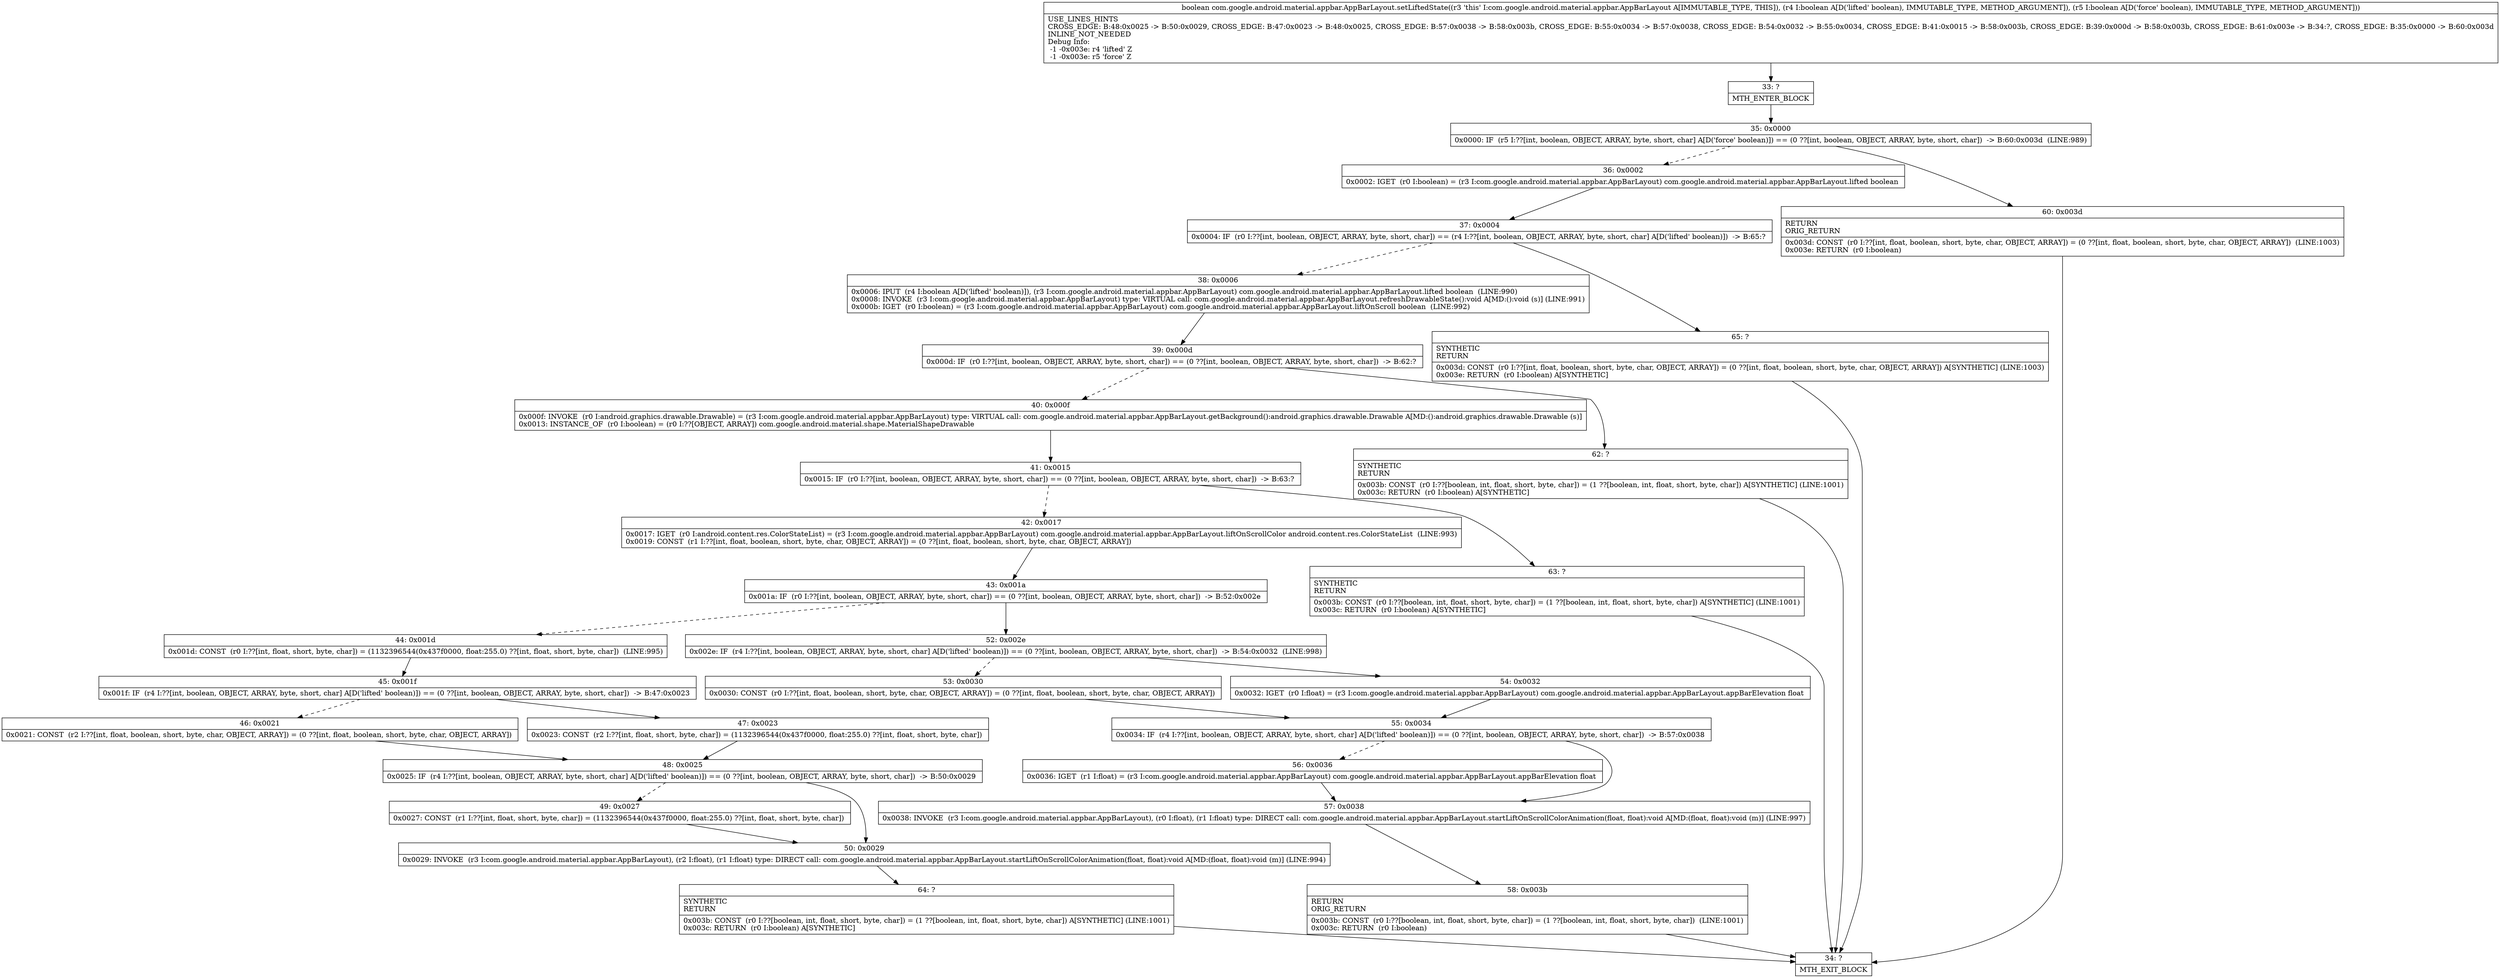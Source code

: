 digraph "CFG forcom.google.android.material.appbar.AppBarLayout.setLiftedState(ZZ)Z" {
Node_33 [shape=record,label="{33\:\ ?|MTH_ENTER_BLOCK\l}"];
Node_35 [shape=record,label="{35\:\ 0x0000|0x0000: IF  (r5 I:??[int, boolean, OBJECT, ARRAY, byte, short, char] A[D('force' boolean)]) == (0 ??[int, boolean, OBJECT, ARRAY, byte, short, char])  \-\> B:60:0x003d  (LINE:989)\l}"];
Node_36 [shape=record,label="{36\:\ 0x0002|0x0002: IGET  (r0 I:boolean) = (r3 I:com.google.android.material.appbar.AppBarLayout) com.google.android.material.appbar.AppBarLayout.lifted boolean \l}"];
Node_37 [shape=record,label="{37\:\ 0x0004|0x0004: IF  (r0 I:??[int, boolean, OBJECT, ARRAY, byte, short, char]) == (r4 I:??[int, boolean, OBJECT, ARRAY, byte, short, char] A[D('lifted' boolean)])  \-\> B:65:? \l}"];
Node_38 [shape=record,label="{38\:\ 0x0006|0x0006: IPUT  (r4 I:boolean A[D('lifted' boolean)]), (r3 I:com.google.android.material.appbar.AppBarLayout) com.google.android.material.appbar.AppBarLayout.lifted boolean  (LINE:990)\l0x0008: INVOKE  (r3 I:com.google.android.material.appbar.AppBarLayout) type: VIRTUAL call: com.google.android.material.appbar.AppBarLayout.refreshDrawableState():void A[MD:():void (s)] (LINE:991)\l0x000b: IGET  (r0 I:boolean) = (r3 I:com.google.android.material.appbar.AppBarLayout) com.google.android.material.appbar.AppBarLayout.liftOnScroll boolean  (LINE:992)\l}"];
Node_39 [shape=record,label="{39\:\ 0x000d|0x000d: IF  (r0 I:??[int, boolean, OBJECT, ARRAY, byte, short, char]) == (0 ??[int, boolean, OBJECT, ARRAY, byte, short, char])  \-\> B:62:? \l}"];
Node_40 [shape=record,label="{40\:\ 0x000f|0x000f: INVOKE  (r0 I:android.graphics.drawable.Drawable) = (r3 I:com.google.android.material.appbar.AppBarLayout) type: VIRTUAL call: com.google.android.material.appbar.AppBarLayout.getBackground():android.graphics.drawable.Drawable A[MD:():android.graphics.drawable.Drawable (s)]\l0x0013: INSTANCE_OF  (r0 I:boolean) = (r0 I:??[OBJECT, ARRAY]) com.google.android.material.shape.MaterialShapeDrawable \l}"];
Node_41 [shape=record,label="{41\:\ 0x0015|0x0015: IF  (r0 I:??[int, boolean, OBJECT, ARRAY, byte, short, char]) == (0 ??[int, boolean, OBJECT, ARRAY, byte, short, char])  \-\> B:63:? \l}"];
Node_42 [shape=record,label="{42\:\ 0x0017|0x0017: IGET  (r0 I:android.content.res.ColorStateList) = (r3 I:com.google.android.material.appbar.AppBarLayout) com.google.android.material.appbar.AppBarLayout.liftOnScrollColor android.content.res.ColorStateList  (LINE:993)\l0x0019: CONST  (r1 I:??[int, float, boolean, short, byte, char, OBJECT, ARRAY]) = (0 ??[int, float, boolean, short, byte, char, OBJECT, ARRAY]) \l}"];
Node_43 [shape=record,label="{43\:\ 0x001a|0x001a: IF  (r0 I:??[int, boolean, OBJECT, ARRAY, byte, short, char]) == (0 ??[int, boolean, OBJECT, ARRAY, byte, short, char])  \-\> B:52:0x002e \l}"];
Node_44 [shape=record,label="{44\:\ 0x001d|0x001d: CONST  (r0 I:??[int, float, short, byte, char]) = (1132396544(0x437f0000, float:255.0) ??[int, float, short, byte, char])  (LINE:995)\l}"];
Node_45 [shape=record,label="{45\:\ 0x001f|0x001f: IF  (r4 I:??[int, boolean, OBJECT, ARRAY, byte, short, char] A[D('lifted' boolean)]) == (0 ??[int, boolean, OBJECT, ARRAY, byte, short, char])  \-\> B:47:0x0023 \l}"];
Node_46 [shape=record,label="{46\:\ 0x0021|0x0021: CONST  (r2 I:??[int, float, boolean, short, byte, char, OBJECT, ARRAY]) = (0 ??[int, float, boolean, short, byte, char, OBJECT, ARRAY]) \l}"];
Node_48 [shape=record,label="{48\:\ 0x0025|0x0025: IF  (r4 I:??[int, boolean, OBJECT, ARRAY, byte, short, char] A[D('lifted' boolean)]) == (0 ??[int, boolean, OBJECT, ARRAY, byte, short, char])  \-\> B:50:0x0029 \l}"];
Node_49 [shape=record,label="{49\:\ 0x0027|0x0027: CONST  (r1 I:??[int, float, short, byte, char]) = (1132396544(0x437f0000, float:255.0) ??[int, float, short, byte, char]) \l}"];
Node_50 [shape=record,label="{50\:\ 0x0029|0x0029: INVOKE  (r3 I:com.google.android.material.appbar.AppBarLayout), (r2 I:float), (r1 I:float) type: DIRECT call: com.google.android.material.appbar.AppBarLayout.startLiftOnScrollColorAnimation(float, float):void A[MD:(float, float):void (m)] (LINE:994)\l}"];
Node_64 [shape=record,label="{64\:\ ?|SYNTHETIC\lRETURN\l|0x003b: CONST  (r0 I:??[boolean, int, float, short, byte, char]) = (1 ??[boolean, int, float, short, byte, char]) A[SYNTHETIC] (LINE:1001)\l0x003c: RETURN  (r0 I:boolean) A[SYNTHETIC]\l}"];
Node_34 [shape=record,label="{34\:\ ?|MTH_EXIT_BLOCK\l}"];
Node_47 [shape=record,label="{47\:\ 0x0023|0x0023: CONST  (r2 I:??[int, float, short, byte, char]) = (1132396544(0x437f0000, float:255.0) ??[int, float, short, byte, char]) \l}"];
Node_52 [shape=record,label="{52\:\ 0x002e|0x002e: IF  (r4 I:??[int, boolean, OBJECT, ARRAY, byte, short, char] A[D('lifted' boolean)]) == (0 ??[int, boolean, OBJECT, ARRAY, byte, short, char])  \-\> B:54:0x0032  (LINE:998)\l}"];
Node_53 [shape=record,label="{53\:\ 0x0030|0x0030: CONST  (r0 I:??[int, float, boolean, short, byte, char, OBJECT, ARRAY]) = (0 ??[int, float, boolean, short, byte, char, OBJECT, ARRAY]) \l}"];
Node_55 [shape=record,label="{55\:\ 0x0034|0x0034: IF  (r4 I:??[int, boolean, OBJECT, ARRAY, byte, short, char] A[D('lifted' boolean)]) == (0 ??[int, boolean, OBJECT, ARRAY, byte, short, char])  \-\> B:57:0x0038 \l}"];
Node_56 [shape=record,label="{56\:\ 0x0036|0x0036: IGET  (r1 I:float) = (r3 I:com.google.android.material.appbar.AppBarLayout) com.google.android.material.appbar.AppBarLayout.appBarElevation float \l}"];
Node_57 [shape=record,label="{57\:\ 0x0038|0x0038: INVOKE  (r3 I:com.google.android.material.appbar.AppBarLayout), (r0 I:float), (r1 I:float) type: DIRECT call: com.google.android.material.appbar.AppBarLayout.startLiftOnScrollColorAnimation(float, float):void A[MD:(float, float):void (m)] (LINE:997)\l}"];
Node_58 [shape=record,label="{58\:\ 0x003b|RETURN\lORIG_RETURN\l|0x003b: CONST  (r0 I:??[boolean, int, float, short, byte, char]) = (1 ??[boolean, int, float, short, byte, char])  (LINE:1001)\l0x003c: RETURN  (r0 I:boolean) \l}"];
Node_54 [shape=record,label="{54\:\ 0x0032|0x0032: IGET  (r0 I:float) = (r3 I:com.google.android.material.appbar.AppBarLayout) com.google.android.material.appbar.AppBarLayout.appBarElevation float \l}"];
Node_63 [shape=record,label="{63\:\ ?|SYNTHETIC\lRETURN\l|0x003b: CONST  (r0 I:??[boolean, int, float, short, byte, char]) = (1 ??[boolean, int, float, short, byte, char]) A[SYNTHETIC] (LINE:1001)\l0x003c: RETURN  (r0 I:boolean) A[SYNTHETIC]\l}"];
Node_62 [shape=record,label="{62\:\ ?|SYNTHETIC\lRETURN\l|0x003b: CONST  (r0 I:??[boolean, int, float, short, byte, char]) = (1 ??[boolean, int, float, short, byte, char]) A[SYNTHETIC] (LINE:1001)\l0x003c: RETURN  (r0 I:boolean) A[SYNTHETIC]\l}"];
Node_65 [shape=record,label="{65\:\ ?|SYNTHETIC\lRETURN\l|0x003d: CONST  (r0 I:??[int, float, boolean, short, byte, char, OBJECT, ARRAY]) = (0 ??[int, float, boolean, short, byte, char, OBJECT, ARRAY]) A[SYNTHETIC] (LINE:1003)\l0x003e: RETURN  (r0 I:boolean) A[SYNTHETIC]\l}"];
Node_60 [shape=record,label="{60\:\ 0x003d|RETURN\lORIG_RETURN\l|0x003d: CONST  (r0 I:??[int, float, boolean, short, byte, char, OBJECT, ARRAY]) = (0 ??[int, float, boolean, short, byte, char, OBJECT, ARRAY])  (LINE:1003)\l0x003e: RETURN  (r0 I:boolean) \l}"];
MethodNode[shape=record,label="{boolean com.google.android.material.appbar.AppBarLayout.setLiftedState((r3 'this' I:com.google.android.material.appbar.AppBarLayout A[IMMUTABLE_TYPE, THIS]), (r4 I:boolean A[D('lifted' boolean), IMMUTABLE_TYPE, METHOD_ARGUMENT]), (r5 I:boolean A[D('force' boolean), IMMUTABLE_TYPE, METHOD_ARGUMENT]))  | USE_LINES_HINTS\lCROSS_EDGE: B:48:0x0025 \-\> B:50:0x0029, CROSS_EDGE: B:47:0x0023 \-\> B:48:0x0025, CROSS_EDGE: B:57:0x0038 \-\> B:58:0x003b, CROSS_EDGE: B:55:0x0034 \-\> B:57:0x0038, CROSS_EDGE: B:54:0x0032 \-\> B:55:0x0034, CROSS_EDGE: B:41:0x0015 \-\> B:58:0x003b, CROSS_EDGE: B:39:0x000d \-\> B:58:0x003b, CROSS_EDGE: B:61:0x003e \-\> B:34:?, CROSS_EDGE: B:35:0x0000 \-\> B:60:0x003d\lINLINE_NOT_NEEDED\lDebug Info:\l  \-1 \-0x003e: r4 'lifted' Z\l  \-1 \-0x003e: r5 'force' Z\l}"];
MethodNode -> Node_33;Node_33 -> Node_35;
Node_35 -> Node_36[style=dashed];
Node_35 -> Node_60;
Node_36 -> Node_37;
Node_37 -> Node_38[style=dashed];
Node_37 -> Node_65;
Node_38 -> Node_39;
Node_39 -> Node_40[style=dashed];
Node_39 -> Node_62;
Node_40 -> Node_41;
Node_41 -> Node_42[style=dashed];
Node_41 -> Node_63;
Node_42 -> Node_43;
Node_43 -> Node_44[style=dashed];
Node_43 -> Node_52;
Node_44 -> Node_45;
Node_45 -> Node_46[style=dashed];
Node_45 -> Node_47;
Node_46 -> Node_48;
Node_48 -> Node_49[style=dashed];
Node_48 -> Node_50;
Node_49 -> Node_50;
Node_50 -> Node_64;
Node_64 -> Node_34;
Node_47 -> Node_48;
Node_52 -> Node_53[style=dashed];
Node_52 -> Node_54;
Node_53 -> Node_55;
Node_55 -> Node_56[style=dashed];
Node_55 -> Node_57;
Node_56 -> Node_57;
Node_57 -> Node_58;
Node_58 -> Node_34;
Node_54 -> Node_55;
Node_63 -> Node_34;
Node_62 -> Node_34;
Node_65 -> Node_34;
Node_60 -> Node_34;
}


